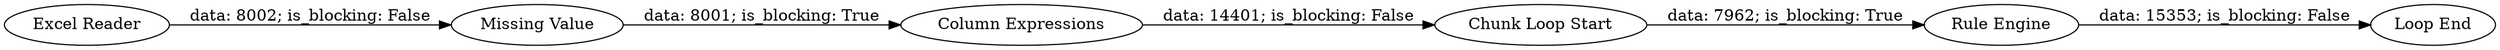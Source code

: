 digraph {
	"812443859554509344_1787" [label="Rule Engine"]
	"812443859554509344_4" [label="Excel Reader"]
	"812443859554509344_1788" [label="Chunk Loop Start"]
	"812443859554509344_2" [label="Missing Value"]
	"812443859554509344_1789" [label="Loop End"]
	"812443859554509344_3" [label="Column Expressions"]
	"812443859554509344_1787" -> "812443859554509344_1789" [label="data: 15353; is_blocking: False"]
	"812443859554509344_1788" -> "812443859554509344_1787" [label="data: 7962; is_blocking: True"]
	"812443859554509344_2" -> "812443859554509344_3" [label="data: 8001; is_blocking: True"]
	"812443859554509344_3" -> "812443859554509344_1788" [label="data: 14401; is_blocking: False"]
	"812443859554509344_4" -> "812443859554509344_2" [label="data: 8002; is_blocking: False"]
	rankdir=LR
}
